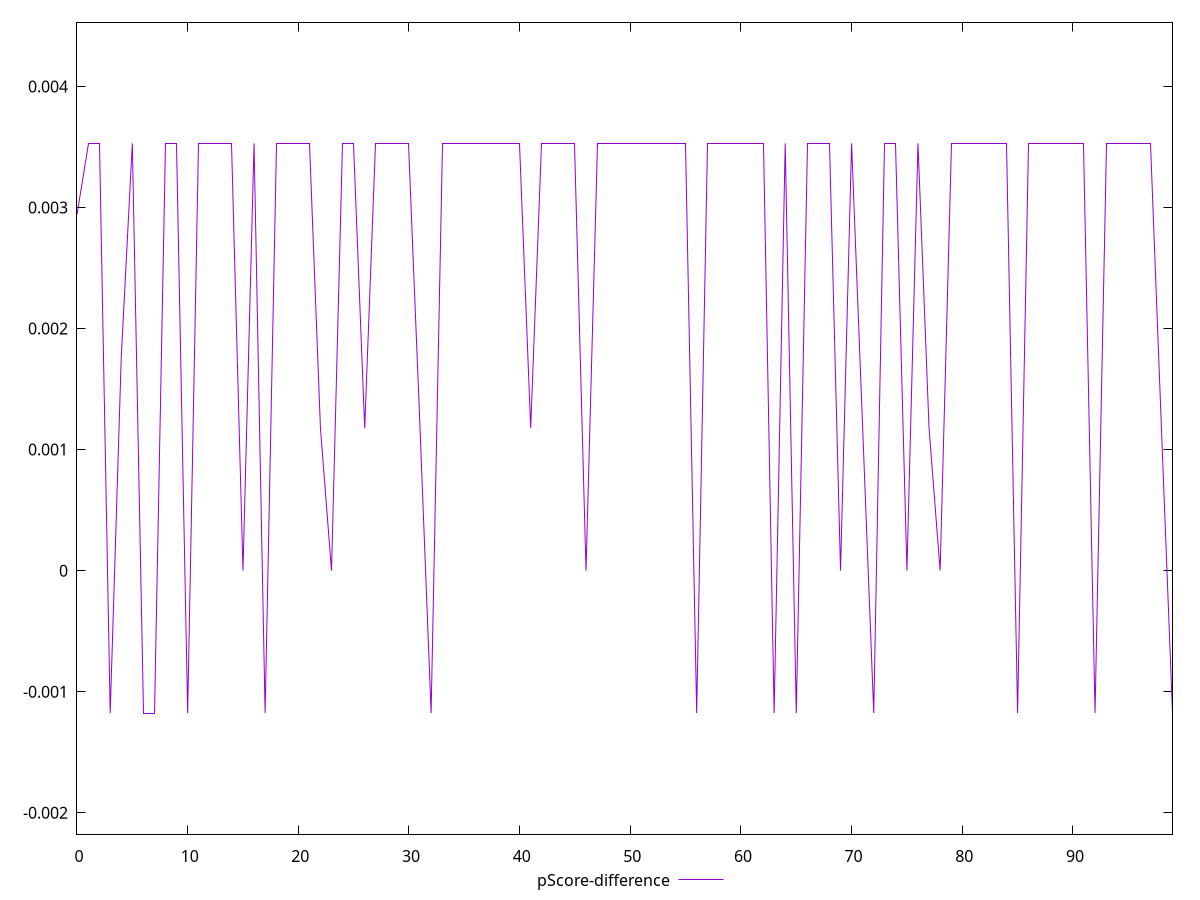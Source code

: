 reset

$pScoreDifference <<EOF
0 0.002941176470588225
1 0.0035294117647058365
2 0.0035294117647058365
3 -0.0011764705882352788
4 0.001764705882352946
5 0.0035294117647058365
6 -0.0011764705882352788
7 -0.0011764705882352788
8 0.0035294117647058365
9 0.0035294117647058365
10 -0.0011764705882352788
11 0.0035294117647058365
12 0.0035294117647058365
13 0.0035294117647058365
14 0.0035294117647058365
15 0
16 0.0035294117647058365
17 -0.0011764705882352788
18 0.0035294117647058365
19 0.0035294117647058365
20 0.0035294117647058365
21 0.0035294117647058365
22 0.0011764705882352788
23 0
24 0.0035294117647058365
25 0.0035294117647058365
26 0.0011764705882352788
27 0.0035294117647058365
28 0.0035294117647058365
29 0.0035294117647058365
30 0.0035294117647058365
31 0.0011764705882352788
32 -0.0011764705882352788
33 0.0035294117647058365
34 0.0035294117647058365
35 0.0035294117647058365
36 0.0035294117647058365
37 0.0035294117647058365
38 0.0035294117647058365
39 0.0035294117647058365
40 0.0035294117647058365
41 0.0011764705882352788
42 0.0035294117647058365
43 0.0035294117647058365
44 0.0035294117647058365
45 0.0035294117647058365
46 0
47 0.0035294117647058365
48 0.0035294117647058365
49 0.0035294117647058365
50 0.0035294117647058365
51 0.0035294117647058365
52 0.0035294117647058365
53 0.0035294117647058365
54 0.0035294117647058365
55 0.0035294117647058365
56 -0.0011764705882352788
57 0.0035294117647058365
58 0.0035294117647058365
59 0.0035294117647058365
60 0.0035294117647058365
61 0.0035294117647058365
62 0.0035294117647058365
63 -0.0011764705882352788
64 0.0035294117647058365
65 -0.0011764705882352788
66 0.0035294117647058365
67 0.0035294117647058365
68 0.0035294117647058365
69 0
70 0.0035294117647058365
71 0.0011764705882352788
72 -0.0011764705882352788
73 0.0035294117647058365
74 0.0035294117647058365
75 0
76 0.0035294117647058365
77 0.0011764705882352788
78 0
79 0.0035294117647058365
80 0.0035294117647058365
81 0.0035294117647058365
82 0.0035294117647058365
83 0.0035294117647058365
84 0.0035294117647058365
85 -0.0011764705882352788
86 0.0035294117647058365
87 0.0035294117647058365
88 0.0035294117647058365
89 0.0035294117647058365
90 0.0035294117647058365
91 0.0035294117647058365
92 -0.0011764705882352788
93 0.0035294117647058365
94 0.0035294117647058365
95 0.0035294117647058365
96 0.0035294117647058365
97 0.0035294117647058365
98 0.0011764705882352788
99 -0.0011764705882352788
EOF

set key outside below
set xrange [0:99]
set yrange [-0.002176470588235279:0.0045294117647058365]
set trange [-0.002176470588235279:0.0045294117647058365]
set terminal svg size 640, 500 enhanced background rgb 'white'
set output "report_00026_2021-02-22T21:38:55.199Z/unused-javascript/samples/pages+cached+noadtech+nomedia/pScore-difference/values.svg"

plot $pScoreDifference title "pScore-difference" with line

reset
